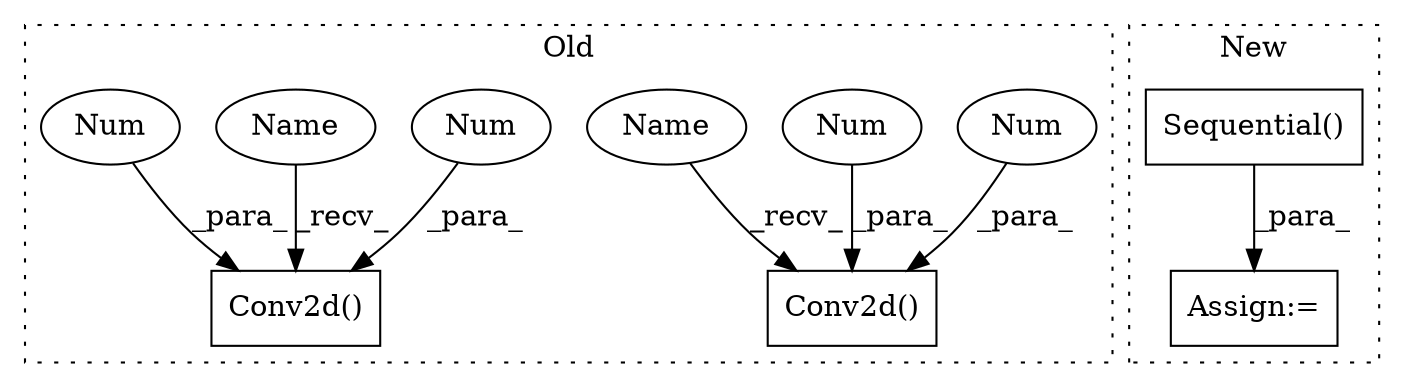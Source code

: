 digraph G {
subgraph cluster0 {
1 [label="Conv2d()" a="75" s="4743,4821" l="10,70" shape="box"];
3 [label="Num" a="76" s="4820" l="1" shape="ellipse"];
4 [label="Num" a="76" s="4809" l="1" shape="ellipse"];
5 [label="Conv2d()" a="75" s="4577,4635" l="10,13" shape="box"];
6 [label="Num" a="76" s="4634" l="1" shape="ellipse"];
7 [label="Num" a="76" s="4628" l="1" shape="ellipse"];
9 [label="Name" a="87" s="4577" l="2" shape="ellipse"];
10 [label="Name" a="87" s="4743" l="2" shape="ellipse"];
label = "Old";
style="dotted";
}
subgraph cluster1 {
2 [label="Sequential()" a="75" s="2982,2997" l="14,7" shape="box"];
8 [label="Assign:=" a="68" s="2979" l="3" shape="box"];
label = "New";
style="dotted";
}
2 -> 8 [label="_para_"];
3 -> 1 [label="_para_"];
4 -> 1 [label="_para_"];
6 -> 5 [label="_para_"];
7 -> 5 [label="_para_"];
9 -> 5 [label="_recv_"];
10 -> 1 [label="_recv_"];
}